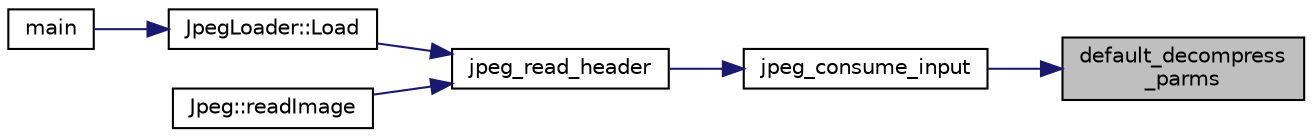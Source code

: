 digraph "default_decompress_parms"
{
 // LATEX_PDF_SIZE
  bgcolor="transparent";
  edge [fontname="Helvetica",fontsize="10",labelfontname="Helvetica",labelfontsize="10"];
  node [fontname="Helvetica",fontsize="10",shape=record];
  rankdir="RL";
  Node1 [label="default_decompress\l_parms",height=0.2,width=0.4,color="black", fillcolor="grey75", style="filled", fontcolor="black",tooltip=" "];
  Node1 -> Node2 [dir="back",color="midnightblue",fontsize="10",style="solid"];
  Node2 [label="jpeg_consume_input",height=0.2,width=0.4,color="black",URL="$jdapimin_8c.html#a4b6d4668b994eebc0c7759bd50a5ff2a",tooltip=" "];
  Node2 -> Node3 [dir="back",color="midnightblue",fontsize="10",style="solid"];
  Node3 [label="jpeg_read_header",height=0.2,width=0.4,color="black",URL="$jdapimin_8c.html#a9e2c5f9c528588907486e51a8a07d8d4",tooltip=" "];
  Node3 -> Node4 [dir="back",color="midnightblue",fontsize="10",style="solid"];
  Node4 [label="JpegLoader::Load",height=0.2,width=0.4,color="black",URL="$classJpegLoader.html#a094609a59107dfbd1cca84fa2467c926",tooltip=" "];
  Node4 -> Node5 [dir="back",color="midnightblue",fontsize="10",style="solid"];
  Node5 [label="main",height=0.2,width=0.4,color="black",URL="$misc_2Libjpeg_2main_8cpp.html#a0ddf1224851353fc92bfbff6f499fa97",tooltip=" "];
  Node3 -> Node6 [dir="back",color="midnightblue",fontsize="10",style="solid"];
  Node6 [label="Jpeg::readImage",height=0.2,width=0.4,color="black",URL="$classJpeg.html#a80db9e22efc544e32145b6743b2b407c",tooltip=" "];
}
